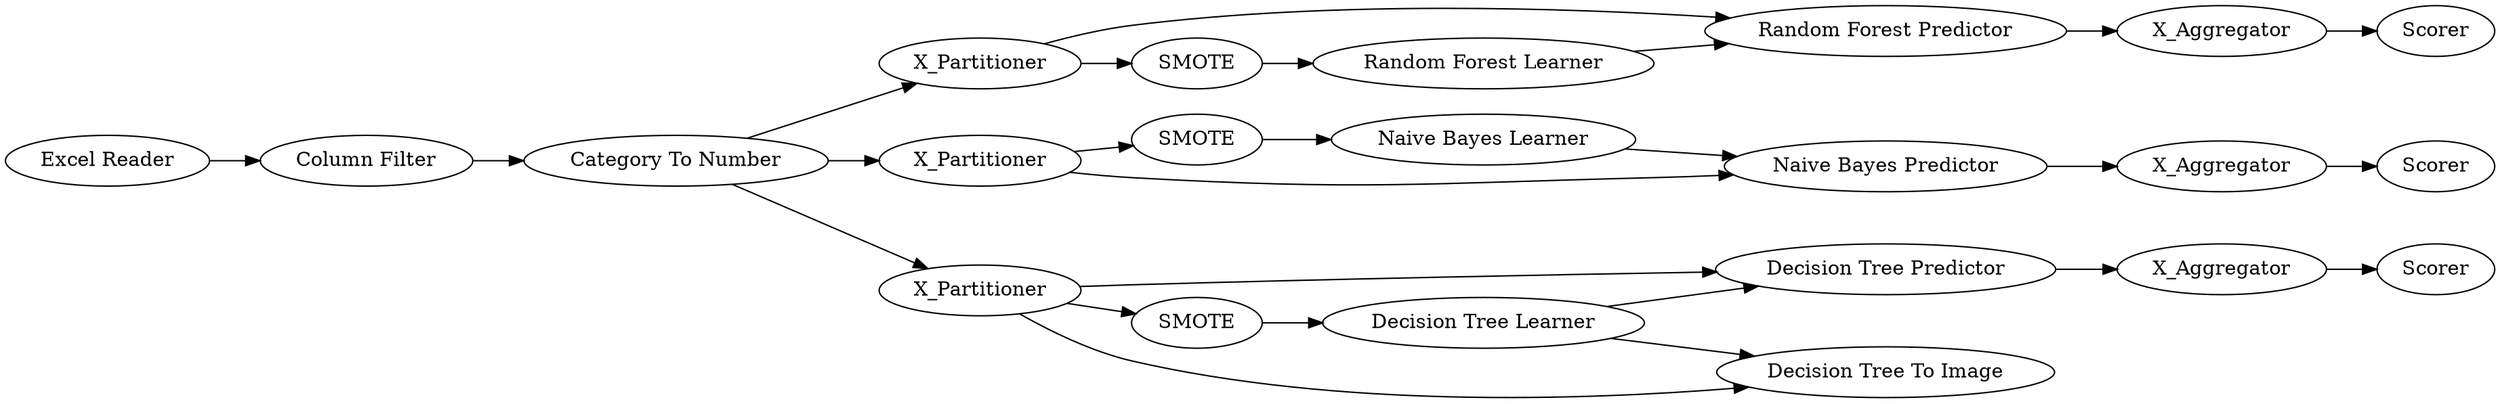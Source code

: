 digraph {
	32 -> 25
	5 -> 4
	8 -> 9
	10 -> 33
	34 -> 35
	27 -> 28
	25 -> 24
	26 -> 32
	4 -> 8
	1 -> 2
	12 -> 31
	10 -> 12
	29 -> 5
	24 -> 27
	33 -> 35
	2 -> 10
	35 -> 36
	12 -> 4
	36 -> 37
	26 -> 24
	10 -> 26
	12 -> 29
	33 -> 30
	5 -> 31
	30 -> 34
	27 [label=X_Aggregator]
	9 [label=Scorer]
	26 [label=X_Partitioner]
	8 [label=X_Aggregator]
	32 [label=SMOTE]
	24 [label="Naive Bayes Predictor"]
	31 [label="Decision Tree To Image"]
	25 [label="Naive Bayes Learner"]
	12 [label=X_Partitioner]
	10 [label="Category To Number"]
	1 [label="Excel Reader"]
	28 [label=Scorer]
	4 [label="Decision Tree Predictor"]
	5 [label="Decision Tree Learner"]
	35 [label="Random Forest Predictor"]
	34 [label="Random Forest Learner"]
	29 [label=SMOTE]
	36 [label=X_Aggregator]
	33 [label=X_Partitioner]
	30 [label=SMOTE]
	2 [label="Column Filter"]
	37 [label=Scorer]
	rankdir=LR
}
